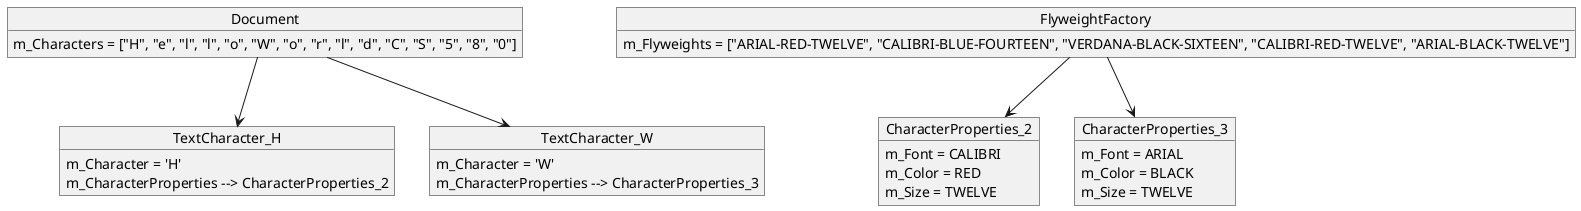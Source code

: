 @startuml
'https://plantuml.com/object-diagram
@startuml
object Document {
    m_Characters = ["H", "e", "l", "l", "o", "W", "o", "r", "l", "d", "C", "S", "5", "8", "0"]
}

object TextCharacter_H {
    m_Character = 'H'
    m_CharacterProperties --> CharacterProperties_2
}

object CharacterProperties_2 {
    m_Font = CALIBRI
    m_Color = RED
    m_Size = TWELVE
}

object TextCharacter_W {
    m_Character = 'W'
    m_CharacterProperties --> CharacterProperties_3
}

object CharacterProperties_3 {
    m_Font = ARIAL
    m_Color = BLACK
    m_Size = TWELVE
}

object FlyweightFactory {
    m_Flyweights = ["ARIAL-RED-TWELVE", "CALIBRI-BLUE-FOURTEEN", "VERDANA-BLACK-SIXTEEN", "CALIBRI-RED-TWELVE", "ARIAL-BLACK-TWELVE"]
}

Document --> TextCharacter_H
Document --> TextCharacter_W
FlyweightFactory --> CharacterProperties_2
FlyweightFactory --> CharacterProperties_3
@enduml
